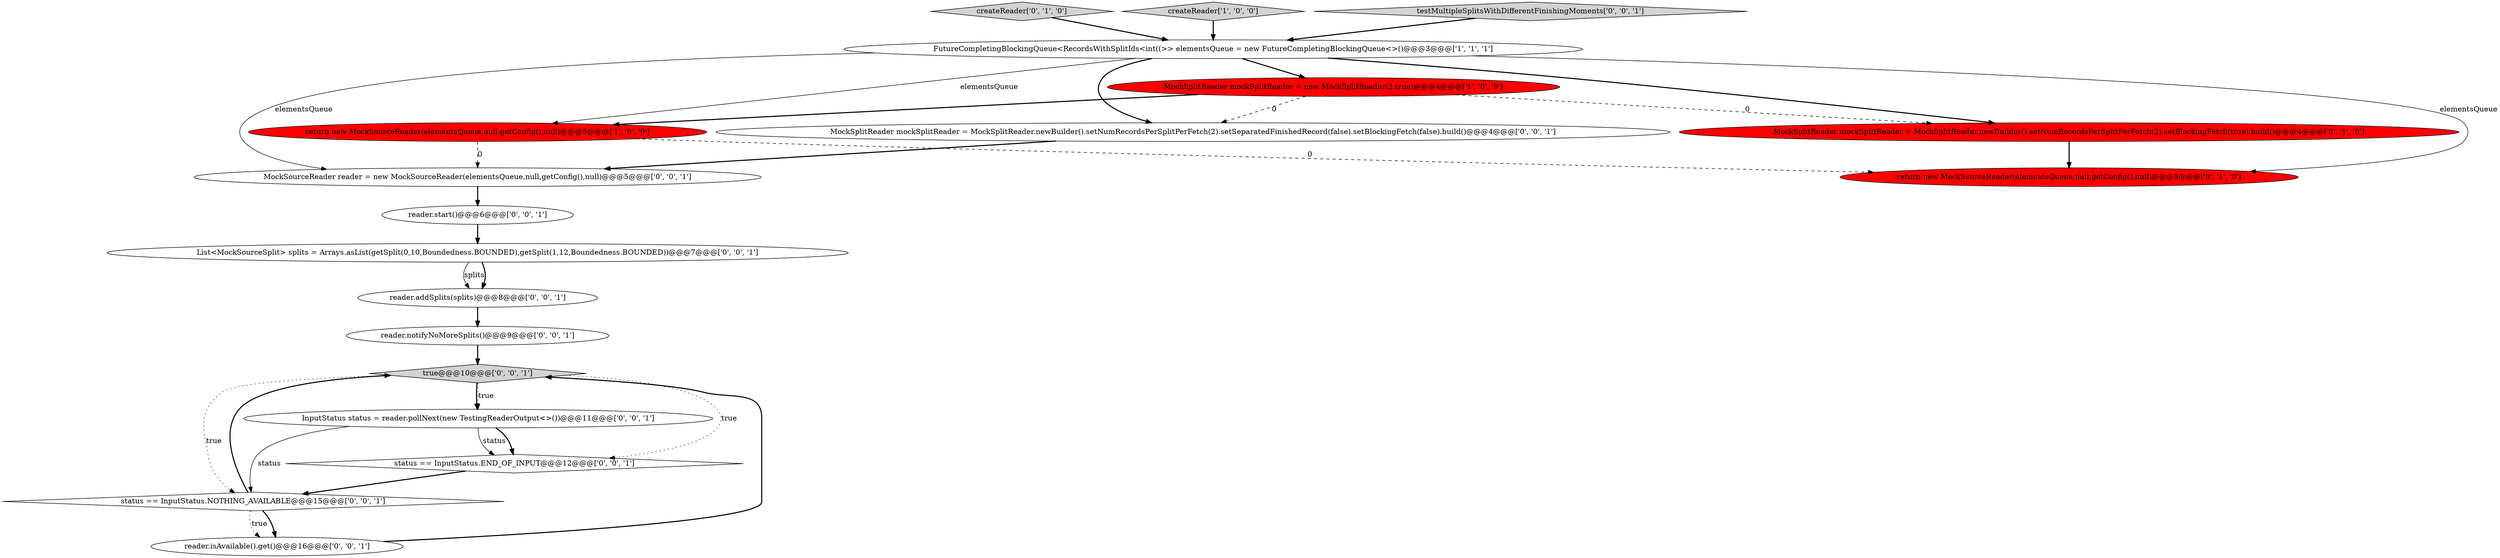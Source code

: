 digraph {
11 [style = filled, label = "MockSplitReader mockSplitReader = MockSplitReader.newBuilder().setNumRecordsPerSplitPerFetch(2).setSeparatedFinishedRecord(false).setBlockingFetch(false).build()@@@4@@@['0', '0', '1']", fillcolor = white, shape = ellipse image = "AAA0AAABBB3BBB"];
18 [style = filled, label = "reader.notifyNoMoreSplits()@@@9@@@['0', '0', '1']", fillcolor = white, shape = ellipse image = "AAA0AAABBB3BBB"];
10 [style = filled, label = "status == InputStatus.NOTHING_AVAILABLE@@@15@@@['0', '0', '1']", fillcolor = white, shape = diamond image = "AAA0AAABBB3BBB"];
6 [style = filled, label = "createReader['0', '1', '0']", fillcolor = lightgray, shape = diamond image = "AAA0AAABBB2BBB"];
14 [style = filled, label = "reader.start()@@@6@@@['0', '0', '1']", fillcolor = white, shape = ellipse image = "AAA0AAABBB3BBB"];
16 [style = filled, label = "reader.isAvailable().get()@@@16@@@['0', '0', '1']", fillcolor = white, shape = ellipse image = "AAA0AAABBB3BBB"];
2 [style = filled, label = "createReader['1', '0', '0']", fillcolor = lightgray, shape = diamond image = "AAA0AAABBB1BBB"];
13 [style = filled, label = "List<MockSourceSplit> splits = Arrays.asList(getSplit(0,10,Boundedness.BOUNDED),getSplit(1,12,Boundedness.BOUNDED))@@@7@@@['0', '0', '1']", fillcolor = white, shape = ellipse image = "AAA0AAABBB3BBB"];
0 [style = filled, label = "MockSplitReader mockSplitReader = new MockSplitReader(2,true)@@@4@@@['1', '0', '0']", fillcolor = red, shape = ellipse image = "AAA1AAABBB1BBB"];
4 [style = filled, label = "MockSplitReader mockSplitReader = MockSplitReader.newBuilder().setNumRecordsPerSplitPerFetch(2).setBlockingFetch(true).build()@@@4@@@['0', '1', '0']", fillcolor = red, shape = ellipse image = "AAA1AAABBB2BBB"];
3 [style = filled, label = "FutureCompletingBlockingQueue<RecordsWithSplitIds<int((>> elementsQueue = new FutureCompletingBlockingQueue<>()@@@3@@@['1', '1', '1']", fillcolor = white, shape = ellipse image = "AAA0AAABBB1BBB"];
5 [style = filled, label = "return new MockSourceReader(elementsQueue,null,getConfig(),null)@@@5@@@['0', '1', '0']", fillcolor = red, shape = ellipse image = "AAA1AAABBB2BBB"];
1 [style = filled, label = "return new MockSourceReader(elementsQueue,null,getConfig(),null)@@@5@@@['1', '0', '0']", fillcolor = red, shape = ellipse image = "AAA1AAABBB1BBB"];
15 [style = filled, label = "status == InputStatus.END_OF_INPUT@@@12@@@['0', '0', '1']", fillcolor = white, shape = diamond image = "AAA0AAABBB3BBB"];
17 [style = filled, label = "InputStatus status = reader.pollNext(new TestingReaderOutput<>())@@@11@@@['0', '0', '1']", fillcolor = white, shape = ellipse image = "AAA0AAABBB3BBB"];
8 [style = filled, label = "true@@@10@@@['0', '0', '1']", fillcolor = lightgray, shape = diamond image = "AAA0AAABBB3BBB"];
12 [style = filled, label = "MockSourceReader reader = new MockSourceReader(elementsQueue,null,getConfig(),null)@@@5@@@['0', '0', '1']", fillcolor = white, shape = ellipse image = "AAA0AAABBB3BBB"];
7 [style = filled, label = "testMultipleSplitsWithDifferentFinishingMoments['0', '0', '1']", fillcolor = lightgray, shape = diamond image = "AAA0AAABBB3BBB"];
9 [style = filled, label = "reader.addSplits(splits)@@@8@@@['0', '0', '1']", fillcolor = white, shape = ellipse image = "AAA0AAABBB3BBB"];
6->3 [style = bold, label=""];
17->15 [style = solid, label="status"];
15->10 [style = bold, label=""];
1->5 [style = dashed, label="0"];
16->8 [style = bold, label=""];
2->3 [style = bold, label=""];
8->17 [style = dotted, label="true"];
3->11 [style = bold, label=""];
8->15 [style = dotted, label="true"];
11->12 [style = bold, label=""];
0->4 [style = dashed, label="0"];
3->1 [style = solid, label="elementsQueue"];
0->11 [style = dashed, label="0"];
8->10 [style = dotted, label="true"];
3->4 [style = bold, label=""];
7->3 [style = bold, label=""];
3->0 [style = bold, label=""];
8->17 [style = bold, label=""];
3->5 [style = solid, label="elementsQueue"];
1->12 [style = dashed, label="0"];
9->18 [style = bold, label=""];
10->8 [style = bold, label=""];
10->16 [style = bold, label=""];
3->12 [style = solid, label="elementsQueue"];
0->1 [style = bold, label=""];
12->14 [style = bold, label=""];
17->15 [style = bold, label=""];
13->9 [style = solid, label="splits"];
17->10 [style = solid, label="status"];
18->8 [style = bold, label=""];
13->9 [style = bold, label=""];
14->13 [style = bold, label=""];
10->16 [style = dotted, label="true"];
4->5 [style = bold, label=""];
}
